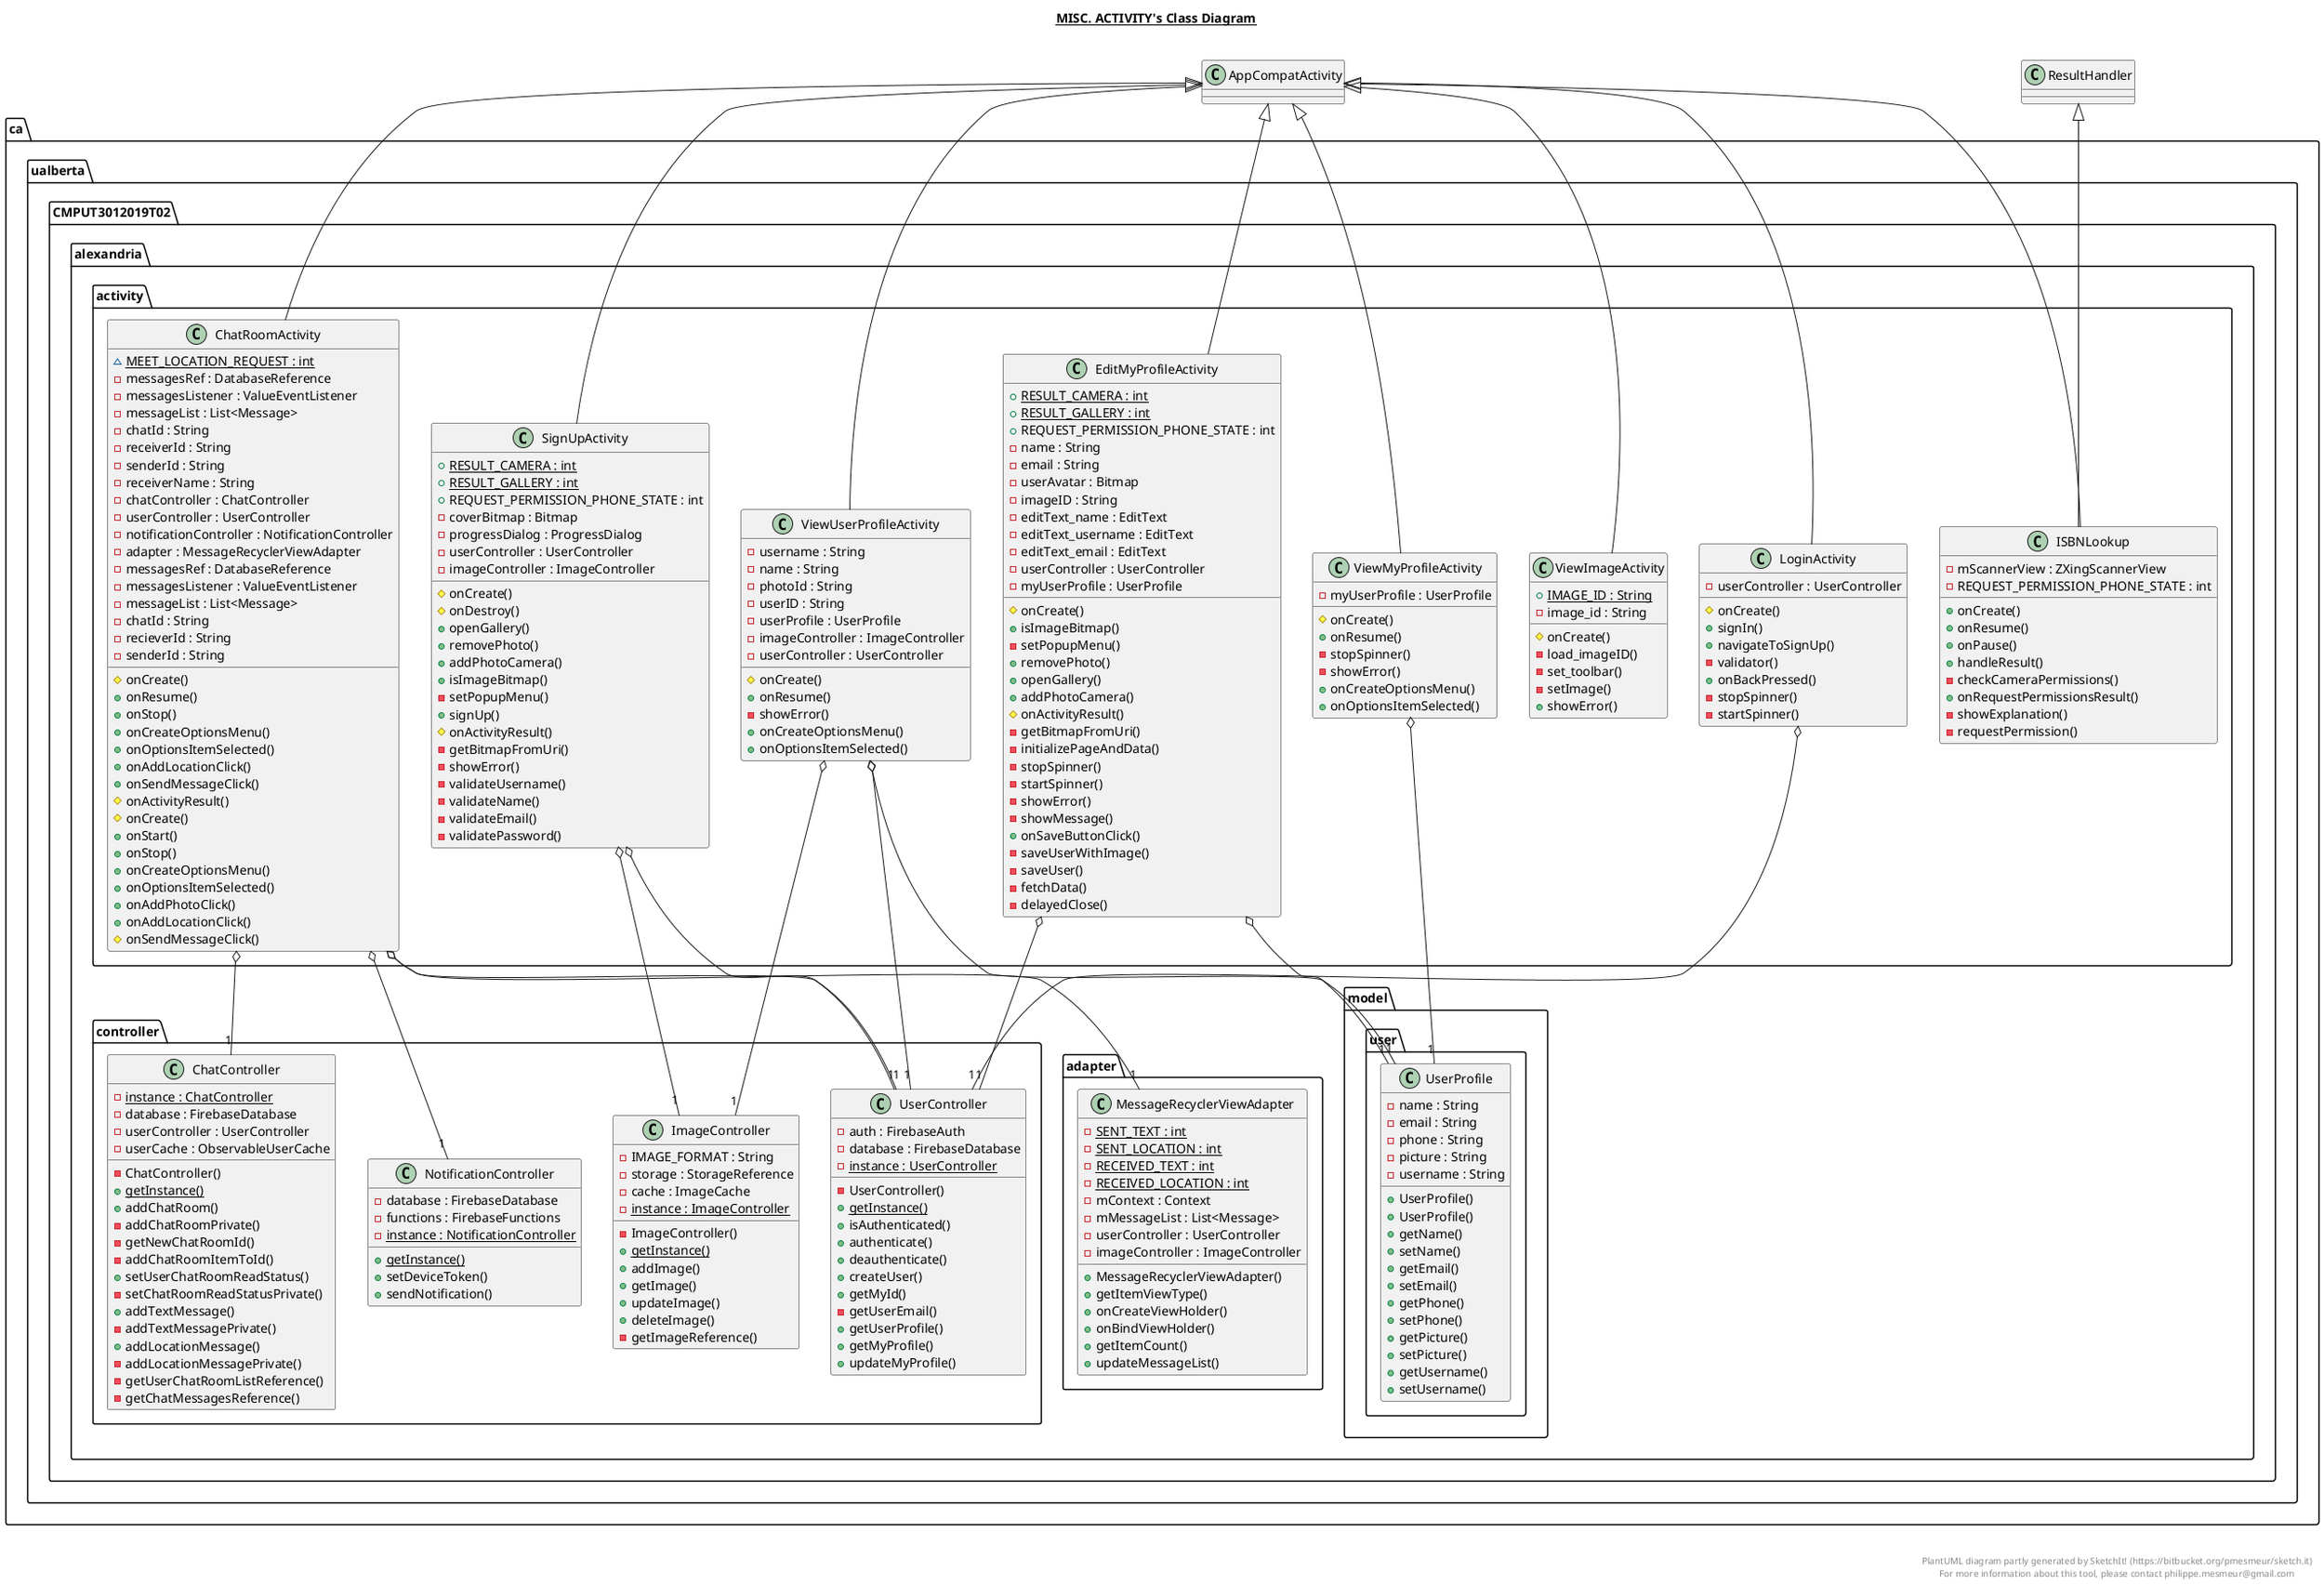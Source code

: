 @startuml

title __MISC. ACTIVITY's Class Diagram__\n

package ca.ualberta.CMPUT3012019T02.alexandria {
  package ca.ualberta.CMPUT3012019T02.alexandria.controller {
    class NotificationController {
      - database : FirebaseDatabase
      - functions : FirebaseFunctions
      {static} - instance : NotificationController
      {static} + getInstance()
      + setDeviceToken()
      + sendNotification()
    }
  }
}


package ca.ualberta.CMPUT3012019T02.alexandria {
  package ca.ualberta.CMPUT3012019T02.alexandria.controller {
    class ChatController {
      {static} - instance : ChatController
      - database : FirebaseDatabase
      - ChatController()
      - userController : UserController
      - userCache : ObservableUserCache
      {static} + getInstance()
      + addChatRoom()
      - addChatRoomPrivate()
      - getNewChatRoomId()
      - addChatRoomItemToId()
      + setUserChatRoomReadStatus()
      - setChatRoomReadStatusPrivate()
      + addTextMessage()
      - addTextMessagePrivate()
      + addLocationMessage()
      - addLocationMessagePrivate()
      - getUserChatRoomListReference()
      - getChatMessagesReference()
    }
  }
}



package ca.ualberta.CMPUT3012019T02.alexandria {
  package ca.ualberta.CMPUT3012019T02.alexandria.adapter {
    class MessageRecyclerViewAdapter {
      {static} - SENT_TEXT : int
      {static} - SENT_LOCATION : int
      {static} - RECEIVED_TEXT : int
      {static} - RECEIVED_LOCATION : int
      - mContext : Context
      - mMessageList : List<Message>
      - userController : UserController
      - imageController : ImageController
      + MessageRecyclerViewAdapter()
      + getItemViewType()
      + onCreateViewHolder()
      + onBindViewHolder()
      + getItemCount()
      + updateMessageList()
    }
  }
}


package ca.ualberta.CMPUT3012019T02.alexandria {
  package ca.ualberta.CMPUT3012019T02.alexandria.activity {
    class ChatRoomActivity {
      {static} ~ MEET_LOCATION_REQUEST : int
      - messagesRef : DatabaseReference
      - messagesListener : ValueEventListener
      - messageList : List<Message>
      - chatId : String
      - receiverId : String
      - senderId : String
      - receiverName : String
      - chatController : ChatController
      - userController : UserController
      - notificationController : NotificationController
      - adapter : MessageRecyclerViewAdapter
      # onCreate()
      + onResume()
      + onStop()
      + onCreateOptionsMenu()
      + onOptionsItemSelected()
      + onAddLocationClick()
      + onSendMessageClick()
      # onActivityResult()
    }
  }
}


package ca.ualberta.CMPUT3012019T02.alexandria {
  package ca.ualberta.CMPUT3012019T02.alexandria.model {
    package ca.ualberta.CMPUT3012019T02.alexandria.model.user {
      class UserProfile {
        - name : String
        - email : String
        - phone : String
        - picture : String
        - username : String
        + UserProfile()
        + UserProfile()
        + getName()
        + setName()
        + getEmail()
        + setEmail()
        + getPhone()
        + setPhone()
        + getPicture()
        + setPicture()
        + getUsername()
        + setUsername()
      }
    }
  }
}


package ca.ualberta.CMPUT3012019T02.alexandria {
  package ca.ualberta.CMPUT3012019T02.alexandria.controller {
    class ImageController {
      - IMAGE_FORMAT : String
      - storage : StorageReference
      - cache : ImageCache
      {static} - instance : ImageController
      - ImageController()
      {static} + getInstance()
      + addImage()
      + getImage()
      + updateImage()
      + deleteImage()
      - getImageReference()
    }
  }
}


package ca.ualberta.CMPUT3012019T02.alexandria {
  package ca.ualberta.CMPUT3012019T02.alexandria.controller {
    class UserController {
      - auth : FirebaseAuth
      - database : FirebaseDatabase
      {static} - instance : UserController
      - UserController()
      {static} + getInstance()
      + isAuthenticated()
      + authenticate()
      + deauthenticate()
      + createUser()
      + getMyId()
      - getUserEmail()
      + getUserProfile()
      + getMyProfile()
      + updateMyProfile()
    }
  }
}


package ca.ualberta.CMPUT3012019T02.alexandria {
  package ca.ualberta.CMPUT3012019T02.alexandria.activity {
    class ChatRoomActivity {
      - messagesRef : DatabaseReference
      - messagesListener : ValueEventListener
      - messageList : List<Message>
      - chatId : String
      - recieverId : String
      - senderId : String
      # onCreate()
      + onStart()
      + onStop()
      + onCreateOptionsMenu()
      + onOptionsItemSelected()
      + onAddPhotoClick()
      + onAddLocationClick()
      # onSendMessageClick()
    }
  }
}


package ca.ualberta.CMPUT3012019T02.alexandria {
  package ca.ualberta.CMPUT3012019T02.alexandria.activity {
    class EditMyProfileActivity {
      {static} + RESULT_CAMERA : int
      {static} + RESULT_GALLERY : int
      + REQUEST_PERMISSION_PHONE_STATE : int
      - name : String
      - email : String
      - userAvatar : Bitmap
      - imageID : String
      - editText_name : EditText
      - editText_username : EditText
      - editText_email : EditText
      - userController : UserController
      - myUserProfile : UserProfile
      # onCreate()
      + isImageBitmap()
      - setPopupMenu()
      + removePhoto()
      + openGallery()
      + addPhotoCamera()
      # onActivityResult()
      - getBitmapFromUri()
      - initializePageAndData()
      - stopSpinner()
      - startSpinner()
      - showError()
      - showMessage()
      + onSaveButtonClick()
      - saveUserWithImage()
      - saveUser()
      - fetchData()
      - delayedClose()
    }
  }
}


package ca.ualberta.CMPUT3012019T02.alexandria {
  package ca.ualberta.CMPUT3012019T02.alexandria.activity {
    class ISBNLookup {
      - mScannerView : ZXingScannerView
      - REQUEST_PERMISSION_PHONE_STATE : int
      + onCreate()
      + onResume()
      + onPause()
      + handleResult()
      - checkCameraPermissions()
      + onRequestPermissionsResult()
      - showExplanation()
      - requestPermission()
    }
  }
}


package ca.ualberta.CMPUT3012019T02.alexandria {
  package ca.ualberta.CMPUT3012019T02.alexandria.activity {
    class LoginActivity {
      - userController : UserController
      # onCreate()
      + signIn()
      + navigateToSignUp()
      - validator()
      + onBackPressed()
      - stopSpinner()
      - startSpinner()
    }
  }
}

package ca.ualberta.CMPUT3012019T02.alexandria {
  package ca.ualberta.CMPUT3012019T02.alexandria.activity {
    class SignUpActivity {
      {static} + RESULT_CAMERA : int
      {static} + RESULT_GALLERY : int
      + REQUEST_PERMISSION_PHONE_STATE : int
      - coverBitmap : Bitmap
      - progressDialog : ProgressDialog
      - userController : UserController
      - imageController : ImageController
      # onCreate()
      # onDestroy()
      + openGallery()
      + removePhoto()
      + addPhotoCamera()
      + isImageBitmap()
      - setPopupMenu()
      + signUp()
      # onActivityResult()
      - getBitmapFromUri()
      - showError()
      - validateUsername()
      - validateName()
      - validateEmail()
      - validatePassword()
    }
  }
}


package ca.ualberta.CMPUT3012019T02.alexandria {
  package ca.ualberta.CMPUT3012019T02.alexandria.activity {
    class ViewImageActivity {
      {static} + IMAGE_ID : String
      - image_id : String
      # onCreate()
      - load_imageID()
      - set_toolbar()
      - setImage()
      + showError()
    }
  }
}


package ca.ualberta.CMPUT3012019T02.alexandria {
  package ca.ualberta.CMPUT3012019T02.alexandria.activity {
    class ViewMyProfileActivity {
      - myUserProfile : UserProfile
      # onCreate()
      + onResume()
      - stopSpinner()
      - showError()
      + onCreateOptionsMenu()
      + onOptionsItemSelected()
    }
  }
}


package ca.ualberta.CMPUT3012019T02.alexandria {
  package ca.ualberta.CMPUT3012019T02.alexandria.activity {
    class ViewUserProfileActivity {
      - username : String
      - name : String
      - photoId : String
      - userID : String
      - userProfile : UserProfile
      - imageController : ImageController
      - userController : UserController
      # onCreate()
      + onResume()
      - showError()
      + onCreateOptionsMenu()
      + onOptionsItemSelected()
    }
  }
}


ChatRoomActivity -up-|> AppCompatActivity
ChatRoomActivity o-- "1" ChatController
ChatRoomActivity o-- "1" UserController
ChatRoomActivity o-- "1" NotificationController
ChatRoomActivity o-- "1" MessageRecyclerViewAdapter
EditMyProfileActivity -up-|> AppCompatActivity
EditMyProfileActivity o-- "1" UserController
EditMyProfileActivity o-- "1" UserProfile
ISBNLookup -up-|> ResultHandler
ISBNLookup -up-|> AppCompatActivity
LoginActivity -up-|> AppCompatActivity
LoginActivity o-- "1" UserController
SignUpActivity -up-|> AppCompatActivity
SignUpActivity o-- "1" UserController
SignUpActivity o-- "1" ImageController
ViewImageActivity -up-|> AppCompatActivity
ViewMyProfileActivity -up-|> AppCompatActivity
ViewMyProfileActivity o-- "1" UserProfile
ViewUserProfileActivity -up-|> AppCompatActivity
ViewUserProfileActivity o-- "1" UserProfile
ViewUserProfileActivity o-- "1" ImageController
ViewUserProfileActivity o-- "1" UserController


right footer


  PlantUML diagram partly generated by SketchIt! (https://bitbucket.org/pmesmeur/sketch.it)
  For more information about this tool, please contact philippe.mesmeur@gmail.com
endfooter

@enduml
